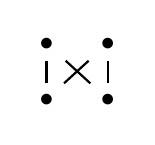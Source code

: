 \begin{tikzcd}[row sep=0.3cm, column sep = 0.3cm]
  \bullet & \bullet\\
  \bullet \arrow[dash,u,thick] \arrow[dash,ur,thick]& \bullet \arrow[dash,u,thick] \arrow[dash,ul,thick]
\end{tikzcd}
